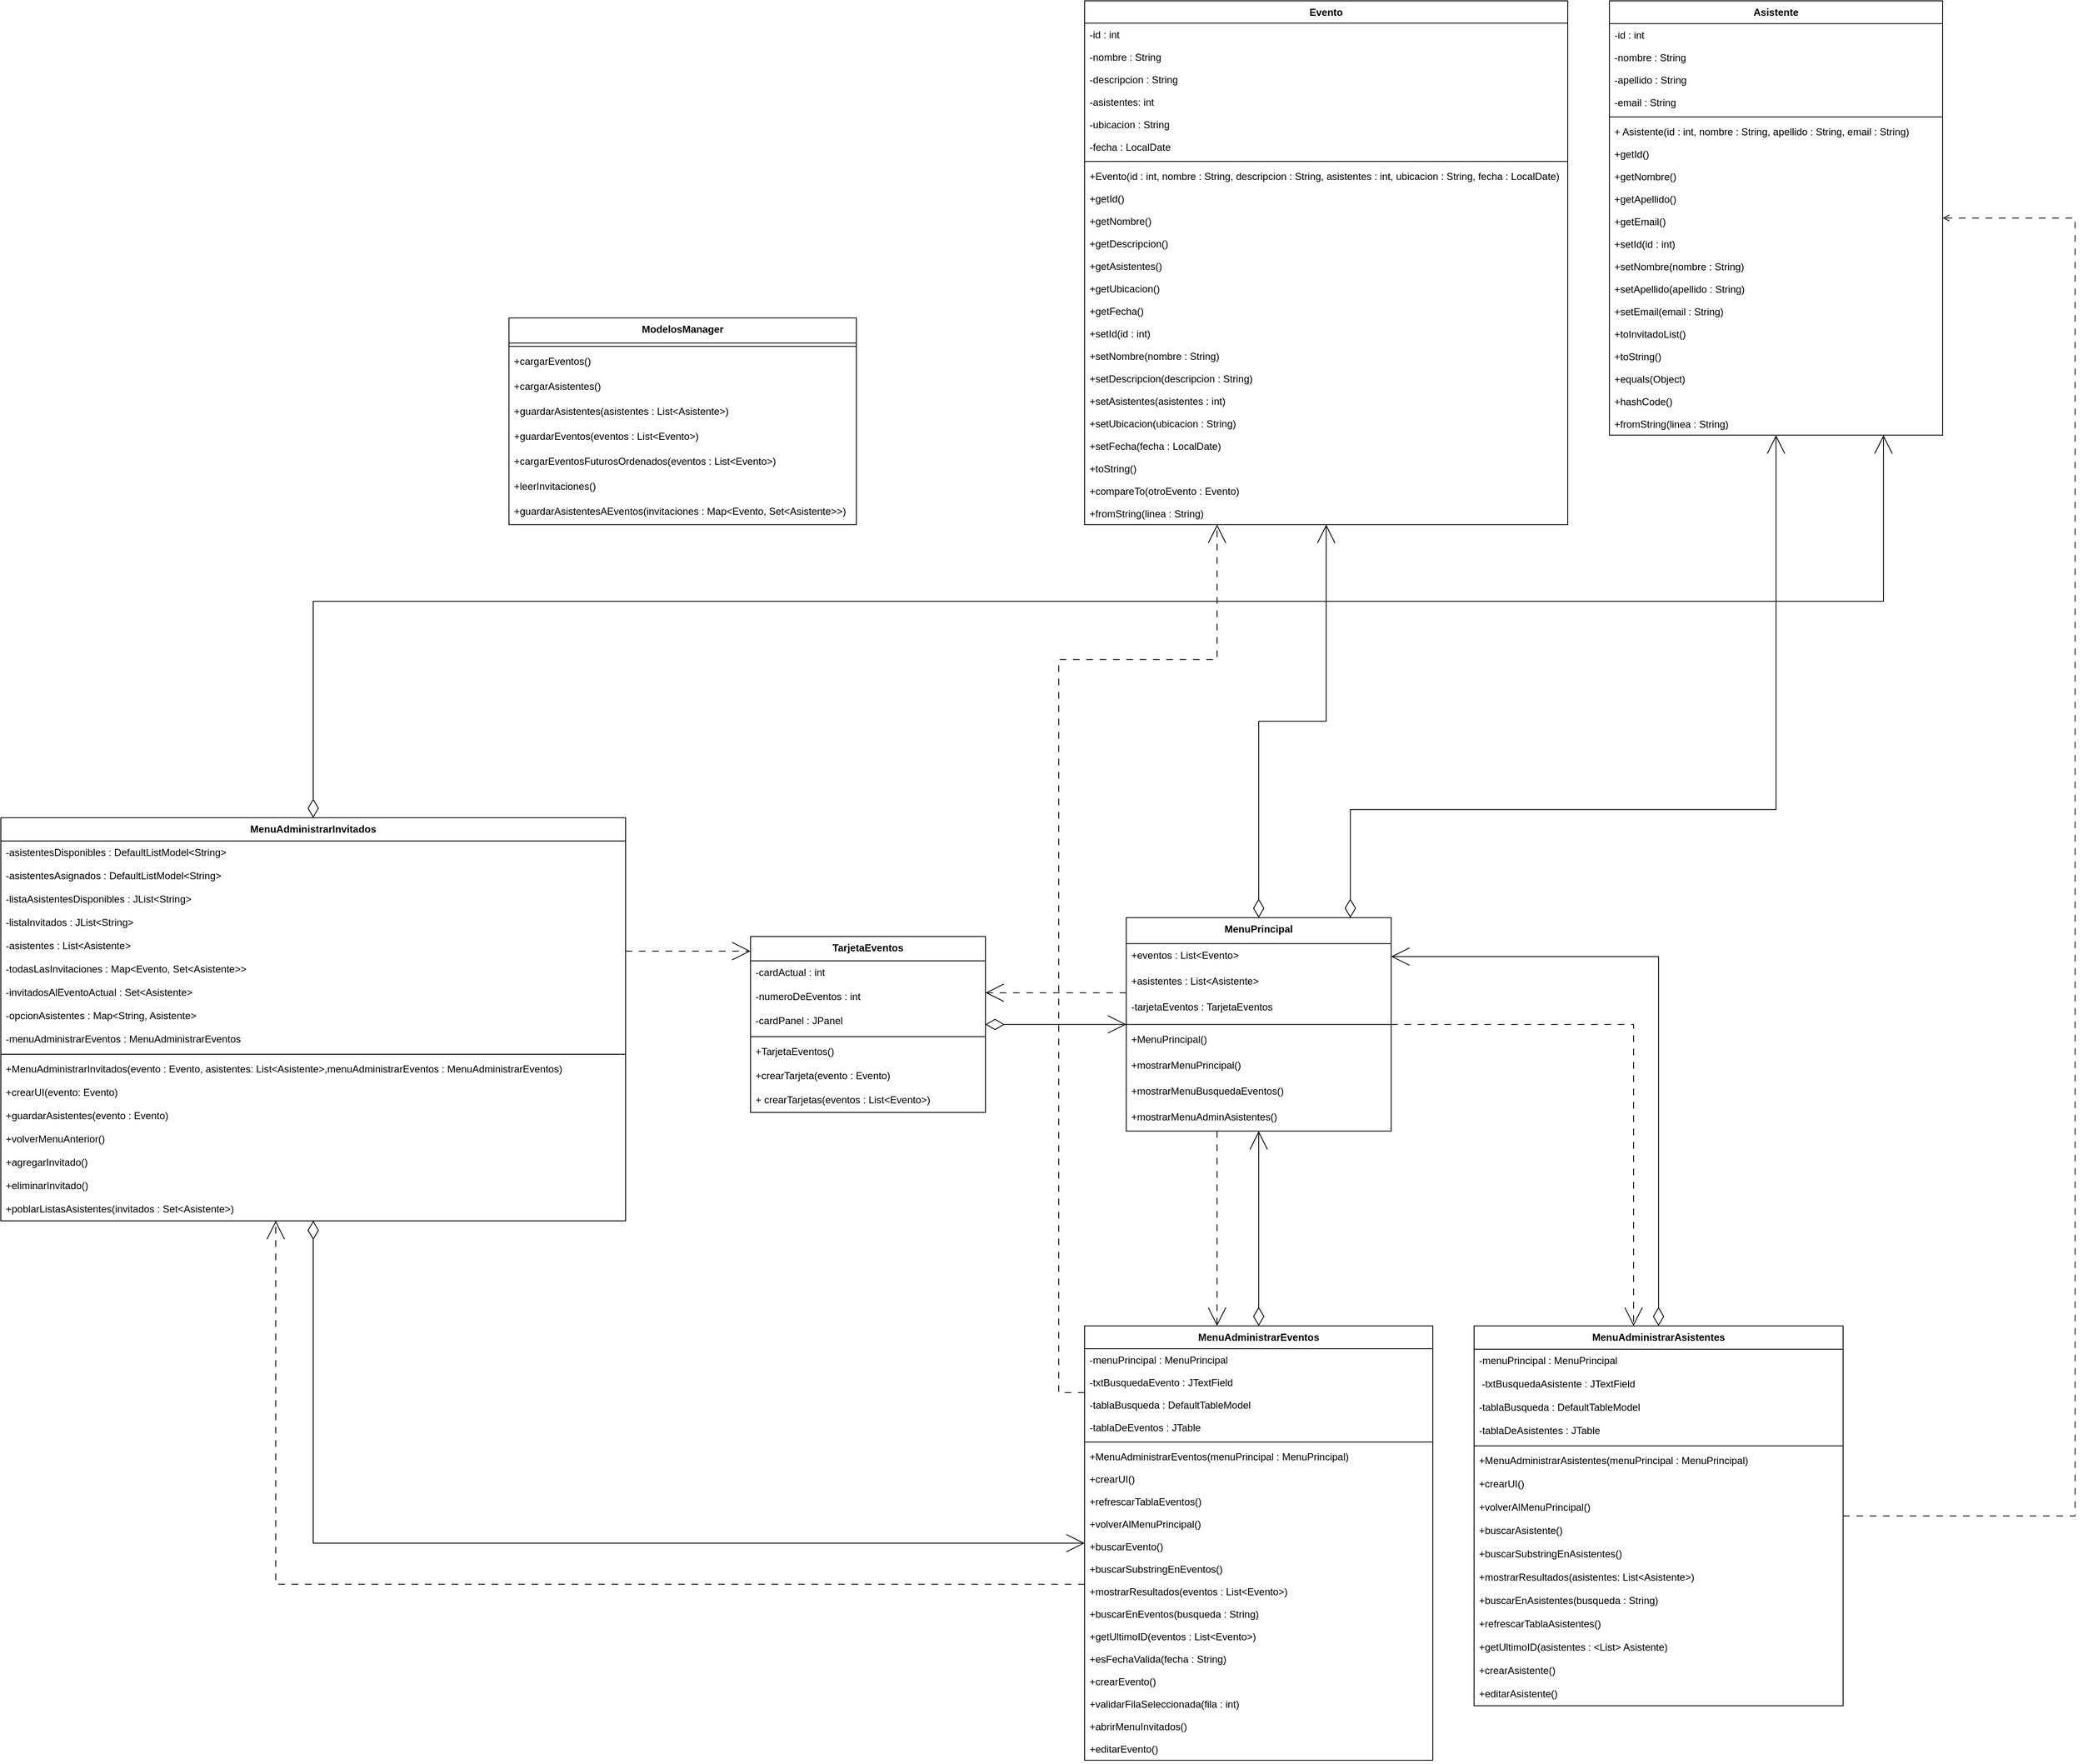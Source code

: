 <mxfile version="27.1.6">
  <diagram id="C5RBs43oDa-KdzZeNtuy" name="Page-1">
    <mxGraphModel dx="10794" dy="6222" grid="1" gridSize="10" guides="1" tooltips="1" connect="1" arrows="1" fold="1" page="1" pageScale="1" pageWidth="827" pageHeight="1169" math="0" shadow="0">
      <root>
        <mxCell id="WIyWlLk6GJQsqaUBKTNV-0" />
        <mxCell id="WIyWlLk6GJQsqaUBKTNV-1" parent="WIyWlLk6GJQsqaUBKTNV-0" />
        <mxCell id="AXPwxBaqXlATPKNAY8n4-325" style="edgeStyle=orthogonalEdgeStyle;rounded=0;orthogonalLoop=1;jettySize=auto;html=1;entryX=0.5;entryY=0;entryDx=0;entryDy=0;endArrow=diamondThin;endFill=0;endSize=20;curved=0;startArrow=open;startFill=0;startSize=20;" edge="1" parent="WIyWlLk6GJQsqaUBKTNV-1" source="AXPwxBaqXlATPKNAY8n4-7" target="AXPwxBaqXlATPKNAY8n4-17">
          <mxGeometry relative="1" as="geometry" />
        </mxCell>
        <mxCell id="AXPwxBaqXlATPKNAY8n4-328" style="edgeStyle=orthogonalEdgeStyle;rounded=0;orthogonalLoop=1;jettySize=auto;html=1;endArrow=diamondThin;endFill=0;endSize=20;startSize=20;startArrow=open;startFill=0;" edge="1" parent="WIyWlLk6GJQsqaUBKTNV-1" source="AXPwxBaqXlATPKNAY8n4-7" target="AXPwxBaqXlATPKNAY8n4-72">
          <mxGeometry relative="1" as="geometry" />
        </mxCell>
        <mxCell id="AXPwxBaqXlATPKNAY8n4-331" style="edgeStyle=orthogonalEdgeStyle;rounded=0;orthogonalLoop=1;jettySize=auto;html=1;dashed=1;dashPattern=8 8;endArrow=open;endFill=0;endSize=20;" edge="1" parent="WIyWlLk6GJQsqaUBKTNV-1" source="AXPwxBaqXlATPKNAY8n4-7" target="AXPwxBaqXlATPKNAY8n4-37">
          <mxGeometry relative="1" as="geometry">
            <Array as="points">
              <mxPoint x="700" y="138.68" />
            </Array>
          </mxGeometry>
        </mxCell>
        <mxCell id="AXPwxBaqXlATPKNAY8n4-333" style="edgeStyle=orthogonalEdgeStyle;rounded=0;orthogonalLoop=1;jettySize=auto;html=1;dashed=1;dashPattern=8 8;endArrow=open;endFill=0;endSize=20;" edge="1" parent="WIyWlLk6GJQsqaUBKTNV-1" source="AXPwxBaqXlATPKNAY8n4-7" target="AXPwxBaqXlATPKNAY8n4-72">
          <mxGeometry relative="1" as="geometry">
            <Array as="points">
              <mxPoint x="10" y="100.68" />
              <mxPoint x="10" y="100.68" />
            </Array>
          </mxGeometry>
        </mxCell>
        <mxCell id="AXPwxBaqXlATPKNAY8n4-335" style="edgeStyle=orthogonalEdgeStyle;rounded=0;orthogonalLoop=1;jettySize=auto;html=1;strokeColor=default;align=center;verticalAlign=middle;fontFamily=Helvetica;fontSize=11;fontColor=default;labelBackgroundColor=default;startArrow=diamondThin;startFill=0;startSize=20;endArrow=open;endSize=20;endFill=0;" edge="1" parent="WIyWlLk6GJQsqaUBKTNV-1" source="AXPwxBaqXlATPKNAY8n4-7" target="AXPwxBaqXlATPKNAY8n4-95">
          <mxGeometry relative="1" as="geometry" />
        </mxCell>
        <mxCell id="AXPwxBaqXlATPKNAY8n4-336" style="edgeStyle=orthogonalEdgeStyle;rounded=0;orthogonalLoop=1;jettySize=auto;html=1;startArrow=diamondThin;startFill=0;endSize=20;startSize=20;endArrow=open;endFill=0;" edge="1" parent="WIyWlLk6GJQsqaUBKTNV-1" source="AXPwxBaqXlATPKNAY8n4-7" target="AXPwxBaqXlATPKNAY8n4-119">
          <mxGeometry relative="1" as="geometry">
            <Array as="points">
              <mxPoint x="360" y="-119.32" />
              <mxPoint x="871" y="-119.32" />
            </Array>
          </mxGeometry>
        </mxCell>
        <mxCell id="AXPwxBaqXlATPKNAY8n4-337" style="edgeStyle=orthogonalEdgeStyle;rounded=0;orthogonalLoop=1;jettySize=auto;html=1;dashed=1;dashPattern=8 8;endArrow=open;endFill=0;endSize=20;" edge="1" parent="WIyWlLk6GJQsqaUBKTNV-1" source="AXPwxBaqXlATPKNAY8n4-7" target="AXPwxBaqXlATPKNAY8n4-17">
          <mxGeometry relative="1" as="geometry">
            <Array as="points">
              <mxPoint x="200" y="390.68" />
              <mxPoint x="200" y="390.68" />
            </Array>
          </mxGeometry>
        </mxCell>
        <mxCell id="AXPwxBaqXlATPKNAY8n4-7" value="MenuPrincipal" style="swimlane;fontStyle=1;align=center;verticalAlign=top;childLayout=stackLayout;horizontal=1;startSize=31.111;horizontalStack=0;resizeParent=1;resizeParentMax=0;resizeLast=0;collapsible=0;marginBottom=0;" vertex="1" parent="WIyWlLk6GJQsqaUBKTNV-1">
          <mxGeometry x="91" y="10.68" width="318" height="256.111" as="geometry" />
        </mxCell>
        <mxCell id="AXPwxBaqXlATPKNAY8n4-9" value="+eventos : List&lt;Evento&gt;" style="text;strokeColor=none;fillColor=none;align=left;verticalAlign=top;spacingLeft=4;spacingRight=4;overflow=hidden;rotatable=0;points=[[0,0.5],[1,0.5]];portConstraint=eastwest;" vertex="1" parent="AXPwxBaqXlATPKNAY8n4-7">
          <mxGeometry y="31.111" width="318" height="31" as="geometry" />
        </mxCell>
        <mxCell id="AXPwxBaqXlATPKNAY8n4-330" value="+asistentes : List&lt;Asistente&gt;" style="text;strokeColor=none;fillColor=none;align=left;verticalAlign=top;spacingLeft=4;spacingRight=4;overflow=hidden;rotatable=0;points=[[0,0.5],[1,0.5]];portConstraint=eastwest;" vertex="1" parent="AXPwxBaqXlATPKNAY8n4-7">
          <mxGeometry y="62.111" width="318" height="31" as="geometry" />
        </mxCell>
        <mxCell id="AXPwxBaqXlATPKNAY8n4-10" value="-tarjetaEventos : TarjetaEventos" style="text;strokeColor=none;fillColor=none;align=left;verticalAlign=top;spacingLeft=4;spacingRight=4;overflow=hidden;rotatable=0;points=[[0,0.5],[1,0.5]];portConstraint=eastwest;" vertex="1" parent="AXPwxBaqXlATPKNAY8n4-7">
          <mxGeometry y="93.111" width="318" height="31" as="geometry" />
        </mxCell>
        <mxCell id="AXPwxBaqXlATPKNAY8n4-11" style="line;strokeWidth=1;fillColor=none;align=left;verticalAlign=middle;spacingTop=-1;spacingLeft=3;spacingRight=3;rotatable=0;labelPosition=right;points=[];portConstraint=eastwest;strokeColor=inherit;" vertex="1" parent="AXPwxBaqXlATPKNAY8n4-7">
          <mxGeometry y="124.111" width="318" height="8" as="geometry" />
        </mxCell>
        <mxCell id="AXPwxBaqXlATPKNAY8n4-12" value="+MenuPrincipal()" style="text;strokeColor=none;fillColor=none;align=left;verticalAlign=top;spacingLeft=4;spacingRight=4;overflow=hidden;rotatable=0;points=[[0,0.5],[1,0.5]];portConstraint=eastwest;" vertex="1" parent="AXPwxBaqXlATPKNAY8n4-7">
          <mxGeometry y="132.111" width="318" height="31" as="geometry" />
        </mxCell>
        <mxCell id="AXPwxBaqXlATPKNAY8n4-13" value="+mostrarMenuPrincipal()" style="text;strokeColor=none;fillColor=none;align=left;verticalAlign=top;spacingLeft=4;spacingRight=4;overflow=hidden;rotatable=0;points=[[0,0.5],[1,0.5]];portConstraint=eastwest;" vertex="1" parent="AXPwxBaqXlATPKNAY8n4-7">
          <mxGeometry y="163.111" width="318" height="31" as="geometry" />
        </mxCell>
        <mxCell id="AXPwxBaqXlATPKNAY8n4-14" value="+mostrarMenuBusquedaEventos()" style="text;strokeColor=none;fillColor=none;align=left;verticalAlign=top;spacingLeft=4;spacingRight=4;overflow=hidden;rotatable=0;points=[[0,0.5],[1,0.5]];portConstraint=eastwest;" vertex="1" parent="AXPwxBaqXlATPKNAY8n4-7">
          <mxGeometry y="194.111" width="318" height="31" as="geometry" />
        </mxCell>
        <mxCell id="AXPwxBaqXlATPKNAY8n4-15" value="+mostrarMenuAdminAsistentes()" style="text;strokeColor=none;fillColor=none;align=left;verticalAlign=top;spacingLeft=4;spacingRight=4;overflow=hidden;rotatable=0;points=[[0,0.5],[1,0.5]];portConstraint=eastwest;" vertex="1" parent="AXPwxBaqXlATPKNAY8n4-7">
          <mxGeometry y="225.111" width="318" height="31" as="geometry" />
        </mxCell>
        <mxCell id="AXPwxBaqXlATPKNAY8n4-338" style="edgeStyle=orthogonalEdgeStyle;rounded=0;orthogonalLoop=1;jettySize=auto;html=1;strokeColor=default;align=center;verticalAlign=middle;fontFamily=Helvetica;fontSize=11;fontColor=default;labelBackgroundColor=default;startArrow=open;startFill=0;startSize=20;endArrow=diamondThin;endSize=20;endFill=0;" edge="1" parent="WIyWlLk6GJQsqaUBKTNV-1" source="AXPwxBaqXlATPKNAY8n4-17" target="AXPwxBaqXlATPKNAY8n4-54">
          <mxGeometry relative="1" as="geometry" />
        </mxCell>
        <mxCell id="AXPwxBaqXlATPKNAY8n4-339" style="edgeStyle=orthogonalEdgeStyle;rounded=0;orthogonalLoop=1;jettySize=auto;html=1;dashed=1;dashPattern=8 8;strokeColor=default;align=center;verticalAlign=middle;fontFamily=Helvetica;fontSize=11;fontColor=default;labelBackgroundColor=default;endArrow=open;endFill=0;endSize=20;" edge="1" parent="WIyWlLk6GJQsqaUBKTNV-1" source="AXPwxBaqXlATPKNAY8n4-17" target="AXPwxBaqXlATPKNAY8n4-54">
          <mxGeometry relative="1" as="geometry">
            <Array as="points">
              <mxPoint x="-930" y="810.68" />
            </Array>
          </mxGeometry>
        </mxCell>
        <mxCell id="AXPwxBaqXlATPKNAY8n4-340" style="edgeStyle=orthogonalEdgeStyle;rounded=0;orthogonalLoop=1;jettySize=auto;html=1;dashed=1;dashPattern=8 8;strokeColor=default;align=center;verticalAlign=middle;fontFamily=Helvetica;fontSize=11;fontColor=default;labelBackgroundColor=default;endArrow=open;endFill=0;endSize=20;" edge="1" parent="WIyWlLk6GJQsqaUBKTNV-1" source="AXPwxBaqXlATPKNAY8n4-17" target="AXPwxBaqXlATPKNAY8n4-95">
          <mxGeometry relative="1" as="geometry">
            <Array as="points">
              <mxPoint x="10" y="580.68" />
              <mxPoint x="10" y="-299.32" />
              <mxPoint x="200" y="-299.32" />
            </Array>
          </mxGeometry>
        </mxCell>
        <mxCell id="AXPwxBaqXlATPKNAY8n4-17" value="MenuAdministrarEventos" style="swimlane;fontStyle=1;align=center;verticalAlign=top;childLayout=stackLayout;horizontal=1;startSize=27.368;horizontalStack=0;resizeParent=1;resizeParentMax=0;resizeLast=0;collapsible=0;marginBottom=0;" vertex="1" parent="WIyWlLk6GJQsqaUBKTNV-1">
          <mxGeometry x="41" y="500.68" width="418" height="521.368" as="geometry" />
        </mxCell>
        <mxCell id="AXPwxBaqXlATPKNAY8n4-18" value="-menuPrincipal : MenuPrincipal" style="text;strokeColor=none;fillColor=none;align=left;verticalAlign=top;spacingLeft=4;spacingRight=4;overflow=hidden;rotatable=0;points=[[0,0.5],[1,0.5]];portConstraint=eastwest;" vertex="1" parent="AXPwxBaqXlATPKNAY8n4-17">
          <mxGeometry y="27.368" width="418" height="27" as="geometry" />
        </mxCell>
        <mxCell id="AXPwxBaqXlATPKNAY8n4-19" value="-txtBusquedaEvento : JTextField" style="text;strokeColor=none;fillColor=none;align=left;verticalAlign=top;spacingLeft=4;spacingRight=4;overflow=hidden;rotatable=0;points=[[0,0.5],[1,0.5]];portConstraint=eastwest;" vertex="1" parent="AXPwxBaqXlATPKNAY8n4-17">
          <mxGeometry y="54.368" width="418" height="27" as="geometry" />
        </mxCell>
        <mxCell id="AXPwxBaqXlATPKNAY8n4-20" value="-tablaBusqueda : DefaultTableModel" style="text;strokeColor=none;fillColor=none;align=left;verticalAlign=top;spacingLeft=4;spacingRight=4;overflow=hidden;rotatable=0;points=[[0,0.5],[1,0.5]];portConstraint=eastwest;" vertex="1" parent="AXPwxBaqXlATPKNAY8n4-17">
          <mxGeometry y="81.368" width="418" height="27" as="geometry" />
        </mxCell>
        <mxCell id="AXPwxBaqXlATPKNAY8n4-21" value="-tablaDeEventos : JTable" style="text;strokeColor=none;fillColor=none;align=left;verticalAlign=top;spacingLeft=4;spacingRight=4;overflow=hidden;rotatable=0;points=[[0,0.5],[1,0.5]];portConstraint=eastwest;" vertex="1" parent="AXPwxBaqXlATPKNAY8n4-17">
          <mxGeometry y="108.368" width="418" height="27" as="geometry" />
        </mxCell>
        <mxCell id="AXPwxBaqXlATPKNAY8n4-22" style="line;strokeWidth=1;fillColor=none;align=left;verticalAlign=middle;spacingTop=-1;spacingLeft=3;spacingRight=3;rotatable=0;labelPosition=right;points=[];portConstraint=eastwest;strokeColor=inherit;" vertex="1" parent="AXPwxBaqXlATPKNAY8n4-17">
          <mxGeometry y="135.368" width="418" height="8" as="geometry" />
        </mxCell>
        <mxCell id="AXPwxBaqXlATPKNAY8n4-23" value="+MenuAdministrarEventos(menuPrincipal : MenuPrincipal)" style="text;strokeColor=none;fillColor=none;align=left;verticalAlign=top;spacingLeft=4;spacingRight=4;overflow=hidden;rotatable=0;points=[[0,0.5],[1,0.5]];portConstraint=eastwest;" vertex="1" parent="AXPwxBaqXlATPKNAY8n4-17">
          <mxGeometry y="143.368" width="418" height="27" as="geometry" />
        </mxCell>
        <mxCell id="AXPwxBaqXlATPKNAY8n4-24" value="+crearUI()" style="text;strokeColor=none;fillColor=none;align=left;verticalAlign=top;spacingLeft=4;spacingRight=4;overflow=hidden;rotatable=0;points=[[0,0.5],[1,0.5]];portConstraint=eastwest;" vertex="1" parent="AXPwxBaqXlATPKNAY8n4-17">
          <mxGeometry y="170.368" width="418" height="27" as="geometry" />
        </mxCell>
        <mxCell id="AXPwxBaqXlATPKNAY8n4-25" value="+refrescarTablaEventos()" style="text;strokeColor=none;fillColor=none;align=left;verticalAlign=top;spacingLeft=4;spacingRight=4;overflow=hidden;rotatable=0;points=[[0,0.5],[1,0.5]];portConstraint=eastwest;" vertex="1" parent="AXPwxBaqXlATPKNAY8n4-17">
          <mxGeometry y="197.368" width="418" height="27" as="geometry" />
        </mxCell>
        <mxCell id="AXPwxBaqXlATPKNAY8n4-26" value="+volverAlMenuPrincipal()" style="text;strokeColor=none;fillColor=none;align=left;verticalAlign=top;spacingLeft=4;spacingRight=4;overflow=hidden;rotatable=0;points=[[0,0.5],[1,0.5]];portConstraint=eastwest;" vertex="1" parent="AXPwxBaqXlATPKNAY8n4-17">
          <mxGeometry y="224.368" width="418" height="27" as="geometry" />
        </mxCell>
        <mxCell id="AXPwxBaqXlATPKNAY8n4-27" value="+buscarEvento()" style="text;strokeColor=none;fillColor=none;align=left;verticalAlign=top;spacingLeft=4;spacingRight=4;overflow=hidden;rotatable=0;points=[[0,0.5],[1,0.5]];portConstraint=eastwest;" vertex="1" parent="AXPwxBaqXlATPKNAY8n4-17">
          <mxGeometry y="251.368" width="418" height="27" as="geometry" />
        </mxCell>
        <mxCell id="AXPwxBaqXlATPKNAY8n4-28" value="+buscarSubstringEnEventos()" style="text;strokeColor=none;fillColor=none;align=left;verticalAlign=top;spacingLeft=4;spacingRight=4;overflow=hidden;rotatable=0;points=[[0,0.5],[1,0.5]];portConstraint=eastwest;" vertex="1" parent="AXPwxBaqXlATPKNAY8n4-17">
          <mxGeometry y="278.368" width="418" height="27" as="geometry" />
        </mxCell>
        <mxCell id="AXPwxBaqXlATPKNAY8n4-29" value="+mostrarResultados(eventos : List&lt;Evento&gt;)" style="text;strokeColor=none;fillColor=none;align=left;verticalAlign=top;spacingLeft=4;spacingRight=4;overflow=hidden;rotatable=0;points=[[0,0.5],[1,0.5]];portConstraint=eastwest;" vertex="1" parent="AXPwxBaqXlATPKNAY8n4-17">
          <mxGeometry y="305.368" width="418" height="27" as="geometry" />
        </mxCell>
        <mxCell id="AXPwxBaqXlATPKNAY8n4-30" value="+buscarEnEventos(busqueda : String)" style="text;strokeColor=none;fillColor=none;align=left;verticalAlign=top;spacingLeft=4;spacingRight=4;overflow=hidden;rotatable=0;points=[[0,0.5],[1,0.5]];portConstraint=eastwest;" vertex="1" parent="AXPwxBaqXlATPKNAY8n4-17">
          <mxGeometry y="332.368" width="418" height="27" as="geometry" />
        </mxCell>
        <mxCell id="AXPwxBaqXlATPKNAY8n4-31" value="+getUltimoID(eventos : List&lt;Evento&gt;)" style="text;strokeColor=none;fillColor=none;align=left;verticalAlign=top;spacingLeft=4;spacingRight=4;overflow=hidden;rotatable=0;points=[[0,0.5],[1,0.5]];portConstraint=eastwest;" vertex="1" parent="AXPwxBaqXlATPKNAY8n4-17">
          <mxGeometry y="359.368" width="418" height="27" as="geometry" />
        </mxCell>
        <mxCell id="AXPwxBaqXlATPKNAY8n4-32" value="+esFechaValida(fecha : String)" style="text;strokeColor=none;fillColor=none;align=left;verticalAlign=top;spacingLeft=4;spacingRight=4;overflow=hidden;rotatable=0;points=[[0,0.5],[1,0.5]];portConstraint=eastwest;" vertex="1" parent="AXPwxBaqXlATPKNAY8n4-17">
          <mxGeometry y="386.368" width="418" height="27" as="geometry" />
        </mxCell>
        <mxCell id="AXPwxBaqXlATPKNAY8n4-33" value="+crearEvento()&#xa;" style="text;strokeColor=none;fillColor=none;align=left;verticalAlign=top;spacingLeft=4;spacingRight=4;overflow=hidden;rotatable=0;points=[[0,0.5],[1,0.5]];portConstraint=eastwest;" vertex="1" parent="AXPwxBaqXlATPKNAY8n4-17">
          <mxGeometry y="413.368" width="418" height="27" as="geometry" />
        </mxCell>
        <mxCell id="AXPwxBaqXlATPKNAY8n4-34" value="+validarFilaSeleccionada(fila : int)" style="text;strokeColor=none;fillColor=none;align=left;verticalAlign=top;spacingLeft=4;spacingRight=4;overflow=hidden;rotatable=0;points=[[0,0.5],[1,0.5]];portConstraint=eastwest;" vertex="1" parent="AXPwxBaqXlATPKNAY8n4-17">
          <mxGeometry y="440.368" width="418" height="27" as="geometry" />
        </mxCell>
        <mxCell id="AXPwxBaqXlATPKNAY8n4-35" value="+abrirMenuInvitados()" style="text;strokeColor=none;fillColor=none;align=left;verticalAlign=top;spacingLeft=4;spacingRight=4;overflow=hidden;rotatable=0;points=[[0,0.5],[1,0.5]];portConstraint=eastwest;" vertex="1" parent="AXPwxBaqXlATPKNAY8n4-17">
          <mxGeometry y="467.368" width="418" height="27" as="geometry" />
        </mxCell>
        <mxCell id="AXPwxBaqXlATPKNAY8n4-36" value="+editarEvento()" style="text;strokeColor=none;fillColor=none;align=left;verticalAlign=top;spacingLeft=4;spacingRight=4;overflow=hidden;rotatable=0;points=[[0,0.5],[1,0.5]];portConstraint=eastwest;" vertex="1" parent="AXPwxBaqXlATPKNAY8n4-17">
          <mxGeometry y="494.368" width="418" height="27" as="geometry" />
        </mxCell>
        <mxCell id="AXPwxBaqXlATPKNAY8n4-332" style="edgeStyle=orthogonalEdgeStyle;rounded=0;orthogonalLoop=1;jettySize=auto;html=1;dashed=1;dashPattern=8 8;endArrow=open;endFill=0;" edge="1" parent="WIyWlLk6GJQsqaUBKTNV-1" source="AXPwxBaqXlATPKNAY8n4-37" target="AXPwxBaqXlATPKNAY8n4-119">
          <mxGeometry relative="1" as="geometry">
            <Array as="points">
              <mxPoint x="1230" y="728.68" />
              <mxPoint x="1230" y="-829.32" />
            </Array>
          </mxGeometry>
        </mxCell>
        <mxCell id="AXPwxBaqXlATPKNAY8n4-37" value="MenuAdministrarAsistentes" style="swimlane;fontStyle=1;align=center;verticalAlign=top;childLayout=stackLayout;horizontal=1;startSize=28;horizontalStack=0;resizeParent=1;resizeParentMax=0;resizeLast=0;collapsible=0;marginBottom=0;" vertex="1" parent="WIyWlLk6GJQsqaUBKTNV-1">
          <mxGeometry x="508.5" y="500.68" width="443" height="456" as="geometry" />
        </mxCell>
        <mxCell id="AXPwxBaqXlATPKNAY8n4-38" value="-menuPrincipal : MenuPrincipal" style="text;strokeColor=none;fillColor=none;align=left;verticalAlign=top;spacingLeft=4;spacingRight=4;overflow=hidden;rotatable=0;points=[[0,0.5],[1,0.5]];portConstraint=eastwest;" vertex="1" parent="AXPwxBaqXlATPKNAY8n4-37">
          <mxGeometry y="28" width="443" height="28" as="geometry" />
        </mxCell>
        <mxCell id="AXPwxBaqXlATPKNAY8n4-39" value=" -txtBusquedaAsistente : JTextField" style="text;strokeColor=none;fillColor=none;align=left;verticalAlign=top;spacingLeft=4;spacingRight=4;overflow=hidden;rotatable=0;points=[[0,0.5],[1,0.5]];portConstraint=eastwest;" vertex="1" parent="AXPwxBaqXlATPKNAY8n4-37">
          <mxGeometry y="56" width="443" height="28" as="geometry" />
        </mxCell>
        <mxCell id="AXPwxBaqXlATPKNAY8n4-40" value="-tablaBusqueda : DefaultTableModel" style="text;strokeColor=none;fillColor=none;align=left;verticalAlign=top;spacingLeft=4;spacingRight=4;overflow=hidden;rotatable=0;points=[[0,0.5],[1,0.5]];portConstraint=eastwest;" vertex="1" parent="AXPwxBaqXlATPKNAY8n4-37">
          <mxGeometry y="84" width="443" height="28" as="geometry" />
        </mxCell>
        <mxCell id="AXPwxBaqXlATPKNAY8n4-41" value="-tablaDeAsistentes : JTable" style="text;strokeColor=none;fillColor=none;align=left;verticalAlign=top;spacingLeft=4;spacingRight=4;overflow=hidden;rotatable=0;points=[[0,0.5],[1,0.5]];portConstraint=eastwest;" vertex="1" parent="AXPwxBaqXlATPKNAY8n4-37">
          <mxGeometry y="112" width="443" height="28" as="geometry" />
        </mxCell>
        <mxCell id="AXPwxBaqXlATPKNAY8n4-42" style="line;strokeWidth=1;fillColor=none;align=left;verticalAlign=middle;spacingTop=-1;spacingLeft=3;spacingRight=3;rotatable=0;labelPosition=right;points=[];portConstraint=eastwest;strokeColor=inherit;" vertex="1" parent="AXPwxBaqXlATPKNAY8n4-37">
          <mxGeometry y="140" width="443" height="8" as="geometry" />
        </mxCell>
        <mxCell id="AXPwxBaqXlATPKNAY8n4-43" value="+MenuAdministrarAsistentes(menuPrincipal : MenuPrincipal)" style="text;strokeColor=none;fillColor=none;align=left;verticalAlign=top;spacingLeft=4;spacingRight=4;overflow=hidden;rotatable=0;points=[[0,0.5],[1,0.5]];portConstraint=eastwest;" vertex="1" parent="AXPwxBaqXlATPKNAY8n4-37">
          <mxGeometry y="148" width="443" height="28" as="geometry" />
        </mxCell>
        <mxCell id="AXPwxBaqXlATPKNAY8n4-44" value="+crearUI()" style="text;strokeColor=none;fillColor=none;align=left;verticalAlign=top;spacingLeft=4;spacingRight=4;overflow=hidden;rotatable=0;points=[[0,0.5],[1,0.5]];portConstraint=eastwest;" vertex="1" parent="AXPwxBaqXlATPKNAY8n4-37">
          <mxGeometry y="176" width="443" height="28" as="geometry" />
        </mxCell>
        <mxCell id="AXPwxBaqXlATPKNAY8n4-45" value="+volverAlMenuPrincipal()" style="text;strokeColor=none;fillColor=none;align=left;verticalAlign=top;spacingLeft=4;spacingRight=4;overflow=hidden;rotatable=0;points=[[0,0.5],[1,0.5]];portConstraint=eastwest;" vertex="1" parent="AXPwxBaqXlATPKNAY8n4-37">
          <mxGeometry y="204" width="443" height="28" as="geometry" />
        </mxCell>
        <mxCell id="AXPwxBaqXlATPKNAY8n4-46" value="+buscarAsistente()" style="text;strokeColor=none;fillColor=none;align=left;verticalAlign=top;spacingLeft=4;spacingRight=4;overflow=hidden;rotatable=0;points=[[0,0.5],[1,0.5]];portConstraint=eastwest;" vertex="1" parent="AXPwxBaqXlATPKNAY8n4-37">
          <mxGeometry y="232" width="443" height="28" as="geometry" />
        </mxCell>
        <mxCell id="AXPwxBaqXlATPKNAY8n4-47" value="+buscarSubstringEnAsistentes()" style="text;strokeColor=none;fillColor=none;align=left;verticalAlign=top;spacingLeft=4;spacingRight=4;overflow=hidden;rotatable=0;points=[[0,0.5],[1,0.5]];portConstraint=eastwest;" vertex="1" parent="AXPwxBaqXlATPKNAY8n4-37">
          <mxGeometry y="260" width="443" height="28" as="geometry" />
        </mxCell>
        <mxCell id="AXPwxBaqXlATPKNAY8n4-48" value="+mostrarResultados(asistentes: List&lt;Asistente&gt;)" style="text;strokeColor=none;fillColor=none;align=left;verticalAlign=top;spacingLeft=4;spacingRight=4;overflow=hidden;rotatable=0;points=[[0,0.5],[1,0.5]];portConstraint=eastwest;" vertex="1" parent="AXPwxBaqXlATPKNAY8n4-37">
          <mxGeometry y="288" width="443" height="28" as="geometry" />
        </mxCell>
        <mxCell id="AXPwxBaqXlATPKNAY8n4-49" value="+buscarEnAsistentes(busqueda : String)" style="text;strokeColor=none;fillColor=none;align=left;verticalAlign=top;spacingLeft=4;spacingRight=4;overflow=hidden;rotatable=0;points=[[0,0.5],[1,0.5]];portConstraint=eastwest;" vertex="1" parent="AXPwxBaqXlATPKNAY8n4-37">
          <mxGeometry y="316" width="443" height="28" as="geometry" />
        </mxCell>
        <mxCell id="AXPwxBaqXlATPKNAY8n4-50" value="+refrescarTablaAsistentes()" style="text;strokeColor=none;fillColor=none;align=left;verticalAlign=top;spacingLeft=4;spacingRight=4;overflow=hidden;rotatable=0;points=[[0,0.5],[1,0.5]];portConstraint=eastwest;" vertex="1" parent="AXPwxBaqXlATPKNAY8n4-37">
          <mxGeometry y="344" width="443" height="28" as="geometry" />
        </mxCell>
        <mxCell id="AXPwxBaqXlATPKNAY8n4-51" value="+getUltimoID(asistentes : &lt;List&gt; Asistente)" style="text;strokeColor=none;fillColor=none;align=left;verticalAlign=top;spacingLeft=4;spacingRight=4;overflow=hidden;rotatable=0;points=[[0,0.5],[1,0.5]];portConstraint=eastwest;" vertex="1" parent="AXPwxBaqXlATPKNAY8n4-37">
          <mxGeometry y="372" width="443" height="28" as="geometry" />
        </mxCell>
        <mxCell id="AXPwxBaqXlATPKNAY8n4-52" value="+crearAsistente()" style="text;strokeColor=none;fillColor=none;align=left;verticalAlign=top;spacingLeft=4;spacingRight=4;overflow=hidden;rotatable=0;points=[[0,0.5],[1,0.5]];portConstraint=eastwest;" vertex="1" parent="AXPwxBaqXlATPKNAY8n4-37">
          <mxGeometry y="400" width="443" height="28" as="geometry" />
        </mxCell>
        <mxCell id="AXPwxBaqXlATPKNAY8n4-53" value="+editarAsistente()" style="text;strokeColor=none;fillColor=none;align=left;verticalAlign=top;spacingLeft=4;spacingRight=4;overflow=hidden;rotatable=0;points=[[0,0.5],[1,0.5]];portConstraint=eastwest;" vertex="1" parent="AXPwxBaqXlATPKNAY8n4-37">
          <mxGeometry y="428" width="443" height="28" as="geometry" />
        </mxCell>
        <mxCell id="AXPwxBaqXlATPKNAY8n4-334" style="edgeStyle=orthogonalEdgeStyle;rounded=0;orthogonalLoop=1;jettySize=auto;html=1;dashed=1;dashPattern=8 8;endArrow=open;endFill=0;endSize=20;" edge="1" parent="WIyWlLk6GJQsqaUBKTNV-1" source="AXPwxBaqXlATPKNAY8n4-54" target="AXPwxBaqXlATPKNAY8n4-72">
          <mxGeometry relative="1" as="geometry">
            <Array as="points">
              <mxPoint x="-440" y="50.68" />
              <mxPoint x="-440" y="50.68" />
            </Array>
          </mxGeometry>
        </mxCell>
        <mxCell id="AXPwxBaqXlATPKNAY8n4-341" style="edgeStyle=orthogonalEdgeStyle;rounded=0;orthogonalLoop=1;jettySize=auto;html=1;strokeColor=default;align=center;verticalAlign=middle;fontFamily=Helvetica;fontSize=11;fontColor=default;labelBackgroundColor=default;startArrow=diamondThin;startFill=0;startSize=20;endArrow=open;endFill=0;endSize=20;" edge="1" parent="WIyWlLk6GJQsqaUBKTNV-1" source="AXPwxBaqXlATPKNAY8n4-54" target="AXPwxBaqXlATPKNAY8n4-119">
          <mxGeometry relative="1" as="geometry">
            <Array as="points">
              <mxPoint x="-885" y="-369.32" />
              <mxPoint x="1000" y="-369.32" />
            </Array>
          </mxGeometry>
        </mxCell>
        <mxCell id="AXPwxBaqXlATPKNAY8n4-54" value="MenuAdministrarInvitados" style="swimlane;fontStyle=1;align=center;verticalAlign=top;childLayout=stackLayout;horizontal=1;startSize=27.765;horizontalStack=0;resizeParent=1;resizeParentMax=0;resizeLast=0;collapsible=0;marginBottom=0;" vertex="1" parent="WIyWlLk6GJQsqaUBKTNV-1">
          <mxGeometry x="-1260" y="-109.32" width="750" height="483.765" as="geometry" />
        </mxCell>
        <mxCell id="AXPwxBaqXlATPKNAY8n4-55" value="-asistentesDisponibles : DefaultListModel&lt;String&gt;" style="text;strokeColor=none;fillColor=none;align=left;verticalAlign=top;spacingLeft=4;spacingRight=4;overflow=hidden;rotatable=0;points=[[0,0.5],[1,0.5]];portConstraint=eastwest;" vertex="1" parent="AXPwxBaqXlATPKNAY8n4-54">
          <mxGeometry y="27.765" width="750" height="28" as="geometry" />
        </mxCell>
        <mxCell id="AXPwxBaqXlATPKNAY8n4-56" value="-asistentesAsignados : DefaultListModel&lt;String&gt;" style="text;strokeColor=none;fillColor=none;align=left;verticalAlign=top;spacingLeft=4;spacingRight=4;overflow=hidden;rotatable=0;points=[[0,0.5],[1,0.5]];portConstraint=eastwest;" vertex="1" parent="AXPwxBaqXlATPKNAY8n4-54">
          <mxGeometry y="55.765" width="750" height="28" as="geometry" />
        </mxCell>
        <mxCell id="AXPwxBaqXlATPKNAY8n4-57" value="-listaAsistentesDisponibles : JList&lt;String&gt;" style="text;strokeColor=none;fillColor=none;align=left;verticalAlign=top;spacingLeft=4;spacingRight=4;overflow=hidden;rotatable=0;points=[[0,0.5],[1,0.5]];portConstraint=eastwest;" vertex="1" parent="AXPwxBaqXlATPKNAY8n4-54">
          <mxGeometry y="83.765" width="750" height="28" as="geometry" />
        </mxCell>
        <mxCell id="AXPwxBaqXlATPKNAY8n4-58" value="-listaInvitados : JList&lt;String&gt;" style="text;strokeColor=none;fillColor=none;align=left;verticalAlign=top;spacingLeft=4;spacingRight=4;overflow=hidden;rotatable=0;points=[[0,0.5],[1,0.5]];portConstraint=eastwest;" vertex="1" parent="AXPwxBaqXlATPKNAY8n4-54">
          <mxGeometry y="111.765" width="750" height="28" as="geometry" />
        </mxCell>
        <mxCell id="AXPwxBaqXlATPKNAY8n4-59" value="-asistentes : List&lt;Asistente&gt;" style="text;strokeColor=none;fillColor=none;align=left;verticalAlign=top;spacingLeft=4;spacingRight=4;overflow=hidden;rotatable=0;points=[[0,0.5],[1,0.5]];portConstraint=eastwest;" vertex="1" parent="AXPwxBaqXlATPKNAY8n4-54">
          <mxGeometry y="139.765" width="750" height="28" as="geometry" />
        </mxCell>
        <mxCell id="AXPwxBaqXlATPKNAY8n4-60" value="-todasLasInvitaciones : Map&lt;Evento, Set&lt;Asistente&gt;&gt;" style="text;strokeColor=none;fillColor=none;align=left;verticalAlign=top;spacingLeft=4;spacingRight=4;overflow=hidden;rotatable=0;points=[[0,0.5],[1,0.5]];portConstraint=eastwest;" vertex="1" parent="AXPwxBaqXlATPKNAY8n4-54">
          <mxGeometry y="167.765" width="750" height="28" as="geometry" />
        </mxCell>
        <mxCell id="AXPwxBaqXlATPKNAY8n4-61" value="-invitadosAlEventoActual : Set&lt;Asistente&gt;" style="text;strokeColor=none;fillColor=none;align=left;verticalAlign=top;spacingLeft=4;spacingRight=4;overflow=hidden;rotatable=0;points=[[0,0.5],[1,0.5]];portConstraint=eastwest;" vertex="1" parent="AXPwxBaqXlATPKNAY8n4-54">
          <mxGeometry y="195.765" width="750" height="28" as="geometry" />
        </mxCell>
        <mxCell id="AXPwxBaqXlATPKNAY8n4-62" value="-opcionAsistentes : Map&lt;String, Asistente&gt;" style="text;strokeColor=none;fillColor=none;align=left;verticalAlign=top;spacingLeft=4;spacingRight=4;overflow=hidden;rotatable=0;points=[[0,0.5],[1,0.5]];portConstraint=eastwest;" vertex="1" parent="AXPwxBaqXlATPKNAY8n4-54">
          <mxGeometry y="223.765" width="750" height="28" as="geometry" />
        </mxCell>
        <mxCell id="AXPwxBaqXlATPKNAY8n4-63" value="-menuAdministrarEventos : MenuAdministrarEventos " style="text;strokeColor=none;fillColor=none;align=left;verticalAlign=top;spacingLeft=4;spacingRight=4;overflow=hidden;rotatable=0;points=[[0,0.5],[1,0.5]];portConstraint=eastwest;" vertex="1" parent="AXPwxBaqXlATPKNAY8n4-54">
          <mxGeometry y="251.765" width="750" height="28" as="geometry" />
        </mxCell>
        <mxCell id="AXPwxBaqXlATPKNAY8n4-64" style="line;strokeWidth=1;fillColor=none;align=left;verticalAlign=middle;spacingTop=-1;spacingLeft=3;spacingRight=3;rotatable=0;labelPosition=right;points=[];portConstraint=eastwest;strokeColor=inherit;" vertex="1" parent="AXPwxBaqXlATPKNAY8n4-54">
          <mxGeometry y="279.765" width="750" height="8" as="geometry" />
        </mxCell>
        <mxCell id="AXPwxBaqXlATPKNAY8n4-65" value="+MenuAdministrarInvitados(evento : Evento, asistentes: List&lt;Asistente&gt;,menuAdministrarEventos : MenuAdministrarEventos)" style="text;strokeColor=none;fillColor=none;align=left;verticalAlign=top;spacingLeft=4;spacingRight=4;overflow=hidden;rotatable=0;points=[[0,0.5],[1,0.5]];portConstraint=eastwest;" vertex="1" parent="AXPwxBaqXlATPKNAY8n4-54">
          <mxGeometry y="287.765" width="750" height="28" as="geometry" />
        </mxCell>
        <mxCell id="AXPwxBaqXlATPKNAY8n4-66" value="+crearUI(evento: Evento)" style="text;strokeColor=none;fillColor=none;align=left;verticalAlign=top;spacingLeft=4;spacingRight=4;overflow=hidden;rotatable=0;points=[[0,0.5],[1,0.5]];portConstraint=eastwest;" vertex="1" parent="AXPwxBaqXlATPKNAY8n4-54">
          <mxGeometry y="315.765" width="750" height="28" as="geometry" />
        </mxCell>
        <mxCell id="AXPwxBaqXlATPKNAY8n4-67" value="+guardarAsistentes(evento : Evento)" style="text;strokeColor=none;fillColor=none;align=left;verticalAlign=top;spacingLeft=4;spacingRight=4;overflow=hidden;rotatable=0;points=[[0,0.5],[1,0.5]];portConstraint=eastwest;" vertex="1" parent="AXPwxBaqXlATPKNAY8n4-54">
          <mxGeometry y="343.765" width="750" height="28" as="geometry" />
        </mxCell>
        <mxCell id="AXPwxBaqXlATPKNAY8n4-68" value="+volverMenuAnterior()" style="text;strokeColor=none;fillColor=none;align=left;verticalAlign=top;spacingLeft=4;spacingRight=4;overflow=hidden;rotatable=0;points=[[0,0.5],[1,0.5]];portConstraint=eastwest;" vertex="1" parent="AXPwxBaqXlATPKNAY8n4-54">
          <mxGeometry y="371.765" width="750" height="28" as="geometry" />
        </mxCell>
        <mxCell id="AXPwxBaqXlATPKNAY8n4-69" value="+agregarInvitado()" style="text;strokeColor=none;fillColor=none;align=left;verticalAlign=top;spacingLeft=4;spacingRight=4;overflow=hidden;rotatable=0;points=[[0,0.5],[1,0.5]];portConstraint=eastwest;" vertex="1" parent="AXPwxBaqXlATPKNAY8n4-54">
          <mxGeometry y="399.765" width="750" height="28" as="geometry" />
        </mxCell>
        <mxCell id="AXPwxBaqXlATPKNAY8n4-70" value="+eliminarInvitado()" style="text;strokeColor=none;fillColor=none;align=left;verticalAlign=top;spacingLeft=4;spacingRight=4;overflow=hidden;rotatable=0;points=[[0,0.5],[1,0.5]];portConstraint=eastwest;" vertex="1" parent="AXPwxBaqXlATPKNAY8n4-54">
          <mxGeometry y="427.765" width="750" height="28" as="geometry" />
        </mxCell>
        <mxCell id="AXPwxBaqXlATPKNAY8n4-71" value="+poblarListasAsistentes(invitados : Set&lt;Asistente&gt;)" style="text;strokeColor=none;fillColor=none;align=left;verticalAlign=top;spacingLeft=4;spacingRight=4;overflow=hidden;rotatable=0;points=[[0,0.5],[1,0.5]];portConstraint=eastwest;" vertex="1" parent="AXPwxBaqXlATPKNAY8n4-54">
          <mxGeometry y="455.765" width="750" height="28" as="geometry" />
        </mxCell>
        <mxCell id="AXPwxBaqXlATPKNAY8n4-72" value="TarjetaEventos" style="swimlane;fontStyle=1;align=center;verticalAlign=top;childLayout=stackLayout;horizontal=1;startSize=29.333;horizontalStack=0;resizeParent=1;resizeParentMax=0;resizeLast=0;collapsible=0;marginBottom=0;" vertex="1" parent="WIyWlLk6GJQsqaUBKTNV-1">
          <mxGeometry x="-360" y="33.07" width="282" height="211.333" as="geometry" />
        </mxCell>
        <mxCell id="AXPwxBaqXlATPKNAY8n4-73" value="-cardActual : int" style="text;strokeColor=none;fillColor=none;align=left;verticalAlign=top;spacingLeft=4;spacingRight=4;overflow=hidden;rotatable=0;points=[[0,0.5],[1,0.5]];portConstraint=eastwest;" vertex="1" parent="AXPwxBaqXlATPKNAY8n4-72">
          <mxGeometry y="29.333" width="282" height="29" as="geometry" />
        </mxCell>
        <mxCell id="AXPwxBaqXlATPKNAY8n4-74" value="-numeroDeEventos : int " style="text;strokeColor=none;fillColor=none;align=left;verticalAlign=top;spacingLeft=4;spacingRight=4;overflow=hidden;rotatable=0;points=[[0,0.5],[1,0.5]];portConstraint=eastwest;" vertex="1" parent="AXPwxBaqXlATPKNAY8n4-72">
          <mxGeometry y="58.333" width="282" height="29" as="geometry" />
        </mxCell>
        <mxCell id="AXPwxBaqXlATPKNAY8n4-79" value="-cardPanel : JPanel" style="text;strokeColor=none;fillColor=none;align=left;verticalAlign=top;spacingLeft=4;spacingRight=4;overflow=hidden;rotatable=0;points=[[0,0.5],[1,0.5]];portConstraint=eastwest;" vertex="1" parent="AXPwxBaqXlATPKNAY8n4-72">
          <mxGeometry y="87.333" width="282" height="29" as="geometry" />
        </mxCell>
        <mxCell id="AXPwxBaqXlATPKNAY8n4-81" style="line;strokeWidth=1;fillColor=none;align=left;verticalAlign=middle;spacingTop=-1;spacingLeft=3;spacingRight=3;rotatable=0;labelPosition=right;points=[];portConstraint=eastwest;strokeColor=inherit;" vertex="1" parent="AXPwxBaqXlATPKNAY8n4-72">
          <mxGeometry y="116.333" width="282" height="8" as="geometry" />
        </mxCell>
        <mxCell id="AXPwxBaqXlATPKNAY8n4-82" value="+TarjetaEventos()" style="text;strokeColor=none;fillColor=none;align=left;verticalAlign=top;spacingLeft=4;spacingRight=4;overflow=hidden;rotatable=0;points=[[0,0.5],[1,0.5]];portConstraint=eastwest;" vertex="1" parent="AXPwxBaqXlATPKNAY8n4-72">
          <mxGeometry y="124.333" width="282" height="29" as="geometry" />
        </mxCell>
        <mxCell id="AXPwxBaqXlATPKNAY8n4-83" value="+crearTarjeta(evento : Evento)" style="text;strokeColor=none;fillColor=none;align=left;verticalAlign=top;spacingLeft=4;spacingRight=4;overflow=hidden;rotatable=0;points=[[0,0.5],[1,0.5]];portConstraint=eastwest;" vertex="1" parent="AXPwxBaqXlATPKNAY8n4-72">
          <mxGeometry y="153.333" width="282" height="29" as="geometry" />
        </mxCell>
        <mxCell id="AXPwxBaqXlATPKNAY8n4-84" value="+ crearTarjetas(eventos : List&lt;Evento&gt;)" style="text;strokeColor=none;fillColor=none;align=left;verticalAlign=top;spacingLeft=4;spacingRight=4;overflow=hidden;rotatable=0;points=[[0,0.5],[1,0.5]];portConstraint=eastwest;" vertex="1" parent="AXPwxBaqXlATPKNAY8n4-72">
          <mxGeometry y="182.333" width="282" height="29" as="geometry" />
        </mxCell>
        <mxCell id="AXPwxBaqXlATPKNAY8n4-85" value="ModelosManager" style="swimlane;fontStyle=1;align=center;verticalAlign=top;childLayout=stackLayout;horizontal=1;startSize=30.105;horizontalStack=0;resizeParent=1;resizeParentMax=0;resizeLast=0;collapsible=0;marginBottom=0;" vertex="1" parent="WIyWlLk6GJQsqaUBKTNV-1">
          <mxGeometry x="-650" y="-709.32" width="417" height="248.105" as="geometry" />
        </mxCell>
        <mxCell id="AXPwxBaqXlATPKNAY8n4-86" style="line;strokeWidth=1;fillColor=none;align=left;verticalAlign=middle;spacingTop=-1;spacingLeft=3;spacingRight=3;rotatable=0;labelPosition=right;points=[];portConstraint=eastwest;strokeColor=inherit;" vertex="1" parent="AXPwxBaqXlATPKNAY8n4-85">
          <mxGeometry y="30.105" width="417" height="8" as="geometry" />
        </mxCell>
        <mxCell id="AXPwxBaqXlATPKNAY8n4-87" value="+cargarEventos()" style="text;strokeColor=none;fillColor=none;align=left;verticalAlign=top;spacingLeft=4;spacingRight=4;overflow=hidden;rotatable=0;points=[[0,0.5],[1,0.5]];portConstraint=eastwest;" vertex="1" parent="AXPwxBaqXlATPKNAY8n4-85">
          <mxGeometry y="38.105" width="417" height="30" as="geometry" />
        </mxCell>
        <mxCell id="AXPwxBaqXlATPKNAY8n4-88" value="+cargarAsistentes()" style="text;strokeColor=none;fillColor=none;align=left;verticalAlign=top;spacingLeft=4;spacingRight=4;overflow=hidden;rotatable=0;points=[[0,0.5],[1,0.5]];portConstraint=eastwest;" vertex="1" parent="AXPwxBaqXlATPKNAY8n4-85">
          <mxGeometry y="68.105" width="417" height="30" as="geometry" />
        </mxCell>
        <mxCell id="AXPwxBaqXlATPKNAY8n4-90" value="+guardarAsistentes(asistentes : List&lt;Asistente&gt;)" style="text;strokeColor=none;fillColor=none;align=left;verticalAlign=top;spacingLeft=4;spacingRight=4;overflow=hidden;rotatable=0;points=[[0,0.5],[1,0.5]];portConstraint=eastwest;" vertex="1" parent="AXPwxBaqXlATPKNAY8n4-85">
          <mxGeometry y="98.105" width="417" height="30" as="geometry" />
        </mxCell>
        <mxCell id="AXPwxBaqXlATPKNAY8n4-91" value="+guardarEventos(eventos : List&lt;Evento&gt;)" style="text;strokeColor=none;fillColor=none;align=left;verticalAlign=top;spacingLeft=4;spacingRight=4;overflow=hidden;rotatable=0;points=[[0,0.5],[1,0.5]];portConstraint=eastwest;" vertex="1" parent="AXPwxBaqXlATPKNAY8n4-85">
          <mxGeometry y="128.105" width="417" height="30" as="geometry" />
        </mxCell>
        <mxCell id="AXPwxBaqXlATPKNAY8n4-92" value="+cargarEventosFuturosOrdenados(eventos : List&lt;Evento&gt;)" style="text;strokeColor=none;fillColor=none;align=left;verticalAlign=top;spacingLeft=4;spacingRight=4;overflow=hidden;rotatable=0;points=[[0,0.5],[1,0.5]];portConstraint=eastwest;" vertex="1" parent="AXPwxBaqXlATPKNAY8n4-85">
          <mxGeometry y="158.105" width="417" height="30" as="geometry" />
        </mxCell>
        <mxCell id="AXPwxBaqXlATPKNAY8n4-93" value="+leerInvitaciones()" style="text;strokeColor=none;fillColor=none;align=left;verticalAlign=top;spacingLeft=4;spacingRight=4;overflow=hidden;rotatable=0;points=[[0,0.5],[1,0.5]];portConstraint=eastwest;" vertex="1" parent="AXPwxBaqXlATPKNAY8n4-85">
          <mxGeometry y="188.105" width="417" height="30" as="geometry" />
        </mxCell>
        <mxCell id="AXPwxBaqXlATPKNAY8n4-94" value="+guardarAsistentesAEventos(invitaciones : Map&lt;Evento, Set&lt;Asistente&gt;&gt;)" style="text;strokeColor=none;fillColor=none;align=left;verticalAlign=top;spacingLeft=4;spacingRight=4;overflow=hidden;rotatable=0;points=[[0,0.5],[1,0.5]];portConstraint=eastwest;" vertex="1" parent="AXPwxBaqXlATPKNAY8n4-85">
          <mxGeometry y="218.105" width="417" height="30" as="geometry" />
        </mxCell>
        <mxCell id="AXPwxBaqXlATPKNAY8n4-95" value="Evento" style="swimlane;fontStyle=1;align=center;verticalAlign=top;childLayout=stackLayout;horizontal=1;startSize=26.783;horizontalStack=0;resizeParent=1;resizeParentMax=0;resizeLast=0;collapsible=0;marginBottom=0;" vertex="1" parent="WIyWlLk6GJQsqaUBKTNV-1">
          <mxGeometry x="41" y="-1090" width="580" height="628.783" as="geometry" />
        </mxCell>
        <mxCell id="AXPwxBaqXlATPKNAY8n4-96" value="-id : int" style="text;strokeColor=none;fillColor=none;align=left;verticalAlign=top;spacingLeft=4;spacingRight=4;overflow=hidden;rotatable=0;points=[[0,0.5],[1,0.5]];portConstraint=eastwest;" vertex="1" parent="AXPwxBaqXlATPKNAY8n4-95">
          <mxGeometry y="26.783" width="580" height="27" as="geometry" />
        </mxCell>
        <mxCell id="AXPwxBaqXlATPKNAY8n4-97" value="-nombre : String " style="text;strokeColor=none;fillColor=none;align=left;verticalAlign=top;spacingLeft=4;spacingRight=4;overflow=hidden;rotatable=0;points=[[0,0.5],[1,0.5]];portConstraint=eastwest;" vertex="1" parent="AXPwxBaqXlATPKNAY8n4-95">
          <mxGeometry y="53.783" width="580" height="27" as="geometry" />
        </mxCell>
        <mxCell id="AXPwxBaqXlATPKNAY8n4-98" value="-descripcion : String " style="text;strokeColor=none;fillColor=none;align=left;verticalAlign=top;spacingLeft=4;spacingRight=4;overflow=hidden;rotatable=0;points=[[0,0.5],[1,0.5]];portConstraint=eastwest;" vertex="1" parent="AXPwxBaqXlATPKNAY8n4-95">
          <mxGeometry y="80.783" width="580" height="27" as="geometry" />
        </mxCell>
        <mxCell id="AXPwxBaqXlATPKNAY8n4-99" value="-asistentes: int " style="text;strokeColor=none;fillColor=none;align=left;verticalAlign=top;spacingLeft=4;spacingRight=4;overflow=hidden;rotatable=0;points=[[0,0.5],[1,0.5]];portConstraint=eastwest;" vertex="1" parent="AXPwxBaqXlATPKNAY8n4-95">
          <mxGeometry y="107.783" width="580" height="27" as="geometry" />
        </mxCell>
        <mxCell id="AXPwxBaqXlATPKNAY8n4-100" value="-ubicacion : String " style="text;strokeColor=none;fillColor=none;align=left;verticalAlign=top;spacingLeft=4;spacingRight=4;overflow=hidden;rotatable=0;points=[[0,0.5],[1,0.5]];portConstraint=eastwest;" vertex="1" parent="AXPwxBaqXlATPKNAY8n4-95">
          <mxGeometry y="134.783" width="580" height="27" as="geometry" />
        </mxCell>
        <mxCell id="AXPwxBaqXlATPKNAY8n4-101" value="-fecha : LocalDate" style="text;strokeColor=none;fillColor=none;align=left;verticalAlign=top;spacingLeft=4;spacingRight=4;overflow=hidden;rotatable=0;points=[[0,0.5],[1,0.5]];portConstraint=eastwest;" vertex="1" parent="AXPwxBaqXlATPKNAY8n4-95">
          <mxGeometry y="161.783" width="580" height="27" as="geometry" />
        </mxCell>
        <mxCell id="AXPwxBaqXlATPKNAY8n4-102" style="line;strokeWidth=1;fillColor=none;align=left;verticalAlign=middle;spacingTop=-1;spacingLeft=3;spacingRight=3;rotatable=0;labelPosition=right;points=[];portConstraint=eastwest;strokeColor=inherit;" vertex="1" parent="AXPwxBaqXlATPKNAY8n4-95">
          <mxGeometry y="188.783" width="580" height="8" as="geometry" />
        </mxCell>
        <mxCell id="AXPwxBaqXlATPKNAY8n4-103" value="+Evento(id : int, nombre : String, descripcion : String, asistentes : int, ubicacion : String, fecha : LocalDate)" style="text;strokeColor=none;fillColor=none;align=left;verticalAlign=top;spacingLeft=4;spacingRight=4;overflow=hidden;rotatable=0;points=[[0,0.5],[1,0.5]];portConstraint=eastwest;" vertex="1" parent="AXPwxBaqXlATPKNAY8n4-95">
          <mxGeometry y="196.783" width="580" height="27" as="geometry" />
        </mxCell>
        <mxCell id="AXPwxBaqXlATPKNAY8n4-104" value="+getId()" style="text;strokeColor=none;fillColor=none;align=left;verticalAlign=top;spacingLeft=4;spacingRight=4;overflow=hidden;rotatable=0;points=[[0,0.5],[1,0.5]];portConstraint=eastwest;" vertex="1" parent="AXPwxBaqXlATPKNAY8n4-95">
          <mxGeometry y="223.783" width="580" height="27" as="geometry" />
        </mxCell>
        <mxCell id="AXPwxBaqXlATPKNAY8n4-105" value="+getNombre()" style="text;strokeColor=none;fillColor=none;align=left;verticalAlign=top;spacingLeft=4;spacingRight=4;overflow=hidden;rotatable=0;points=[[0,0.5],[1,0.5]];portConstraint=eastwest;" vertex="1" parent="AXPwxBaqXlATPKNAY8n4-95">
          <mxGeometry y="250.783" width="580" height="27" as="geometry" />
        </mxCell>
        <mxCell id="AXPwxBaqXlATPKNAY8n4-106" value="+getDescripcion()" style="text;strokeColor=none;fillColor=none;align=left;verticalAlign=top;spacingLeft=4;spacingRight=4;overflow=hidden;rotatable=0;points=[[0,0.5],[1,0.5]];portConstraint=eastwest;" vertex="1" parent="AXPwxBaqXlATPKNAY8n4-95">
          <mxGeometry y="277.783" width="580" height="27" as="geometry" />
        </mxCell>
        <mxCell id="AXPwxBaqXlATPKNAY8n4-107" value="+getAsistentes()" style="text;strokeColor=none;fillColor=none;align=left;verticalAlign=top;spacingLeft=4;spacingRight=4;overflow=hidden;rotatable=0;points=[[0,0.5],[1,0.5]];portConstraint=eastwest;" vertex="1" parent="AXPwxBaqXlATPKNAY8n4-95">
          <mxGeometry y="304.783" width="580" height="27" as="geometry" />
        </mxCell>
        <mxCell id="AXPwxBaqXlATPKNAY8n4-108" value="+getUbicacion()" style="text;strokeColor=none;fillColor=none;align=left;verticalAlign=top;spacingLeft=4;spacingRight=4;overflow=hidden;rotatable=0;points=[[0,0.5],[1,0.5]];portConstraint=eastwest;" vertex="1" parent="AXPwxBaqXlATPKNAY8n4-95">
          <mxGeometry y="331.783" width="580" height="27" as="geometry" />
        </mxCell>
        <mxCell id="AXPwxBaqXlATPKNAY8n4-109" value="+getFecha()" style="text;strokeColor=none;fillColor=none;align=left;verticalAlign=top;spacingLeft=4;spacingRight=4;overflow=hidden;rotatable=0;points=[[0,0.5],[1,0.5]];portConstraint=eastwest;" vertex="1" parent="AXPwxBaqXlATPKNAY8n4-95">
          <mxGeometry y="358.783" width="580" height="27" as="geometry" />
        </mxCell>
        <mxCell id="AXPwxBaqXlATPKNAY8n4-110" value="+setId(id : int)" style="text;strokeColor=none;fillColor=none;align=left;verticalAlign=top;spacingLeft=4;spacingRight=4;overflow=hidden;rotatable=0;points=[[0,0.5],[1,0.5]];portConstraint=eastwest;" vertex="1" parent="AXPwxBaqXlATPKNAY8n4-95">
          <mxGeometry y="385.783" width="580" height="27" as="geometry" />
        </mxCell>
        <mxCell id="AXPwxBaqXlATPKNAY8n4-111" value="+setNombre(nombre : String)" style="text;strokeColor=none;fillColor=none;align=left;verticalAlign=top;spacingLeft=4;spacingRight=4;overflow=hidden;rotatable=0;points=[[0,0.5],[1,0.5]];portConstraint=eastwest;" vertex="1" parent="AXPwxBaqXlATPKNAY8n4-95">
          <mxGeometry y="412.783" width="580" height="27" as="geometry" />
        </mxCell>
        <mxCell id="AXPwxBaqXlATPKNAY8n4-112" value="+setDescripcion(descripcion : String)" style="text;strokeColor=none;fillColor=none;align=left;verticalAlign=top;spacingLeft=4;spacingRight=4;overflow=hidden;rotatable=0;points=[[0,0.5],[1,0.5]];portConstraint=eastwest;" vertex="1" parent="AXPwxBaqXlATPKNAY8n4-95">
          <mxGeometry y="439.783" width="580" height="27" as="geometry" />
        </mxCell>
        <mxCell id="AXPwxBaqXlATPKNAY8n4-113" value="+setAsistentes(asistentes : int)" style="text;strokeColor=none;fillColor=none;align=left;verticalAlign=top;spacingLeft=4;spacingRight=4;overflow=hidden;rotatable=0;points=[[0,0.5],[1,0.5]];portConstraint=eastwest;" vertex="1" parent="AXPwxBaqXlATPKNAY8n4-95">
          <mxGeometry y="466.783" width="580" height="27" as="geometry" />
        </mxCell>
        <mxCell id="AXPwxBaqXlATPKNAY8n4-114" value="+setUbicacion(ubicacion : String)" style="text;strokeColor=none;fillColor=none;align=left;verticalAlign=top;spacingLeft=4;spacingRight=4;overflow=hidden;rotatable=0;points=[[0,0.5],[1,0.5]];portConstraint=eastwest;" vertex="1" parent="AXPwxBaqXlATPKNAY8n4-95">
          <mxGeometry y="493.783" width="580" height="27" as="geometry" />
        </mxCell>
        <mxCell id="AXPwxBaqXlATPKNAY8n4-115" value="+setFecha(fecha : LocalDate)" style="text;strokeColor=none;fillColor=none;align=left;verticalAlign=top;spacingLeft=4;spacingRight=4;overflow=hidden;rotatable=0;points=[[0,0.5],[1,0.5]];portConstraint=eastwest;" vertex="1" parent="AXPwxBaqXlATPKNAY8n4-95">
          <mxGeometry y="520.783" width="580" height="27" as="geometry" />
        </mxCell>
        <mxCell id="AXPwxBaqXlATPKNAY8n4-116" value="+toString()" style="text;strokeColor=none;fillColor=none;align=left;verticalAlign=top;spacingLeft=4;spacingRight=4;overflow=hidden;rotatable=0;points=[[0,0.5],[1,0.5]];portConstraint=eastwest;" vertex="1" parent="AXPwxBaqXlATPKNAY8n4-95">
          <mxGeometry y="547.783" width="580" height="27" as="geometry" />
        </mxCell>
        <mxCell id="AXPwxBaqXlATPKNAY8n4-117" value="+compareTo(otroEvento : Evento)" style="text;strokeColor=none;fillColor=none;align=left;verticalAlign=top;spacingLeft=4;spacingRight=4;overflow=hidden;rotatable=0;points=[[0,0.5],[1,0.5]];portConstraint=eastwest;" vertex="1" parent="AXPwxBaqXlATPKNAY8n4-95">
          <mxGeometry y="574.783" width="580" height="27" as="geometry" />
        </mxCell>
        <mxCell id="AXPwxBaqXlATPKNAY8n4-118" value="+fromString(linea : String)" style="text;strokeColor=none;fillColor=none;align=left;verticalAlign=top;spacingLeft=4;spacingRight=4;overflow=hidden;rotatable=0;points=[[0,0.5],[1,0.5]];portConstraint=eastwest;" vertex="1" parent="AXPwxBaqXlATPKNAY8n4-95">
          <mxGeometry y="601.783" width="580" height="27" as="geometry" />
        </mxCell>
        <mxCell id="AXPwxBaqXlATPKNAY8n4-119" value="Asistente" style="swimlane;fontStyle=1;align=center;verticalAlign=top;childLayout=stackLayout;horizontal=1;startSize=27.368;horizontalStack=0;resizeParent=1;resizeParentMax=0;resizeLast=0;collapsible=0;marginBottom=0;" vertex="1" parent="WIyWlLk6GJQsqaUBKTNV-1">
          <mxGeometry x="671" y="-1090" width="400" height="521.368" as="geometry" />
        </mxCell>
        <mxCell id="AXPwxBaqXlATPKNAY8n4-120" value="-id : int" style="text;strokeColor=none;fillColor=none;align=left;verticalAlign=top;spacingLeft=4;spacingRight=4;overflow=hidden;rotatable=0;points=[[0,0.5],[1,0.5]];portConstraint=eastwest;" vertex="1" parent="AXPwxBaqXlATPKNAY8n4-119">
          <mxGeometry y="27.368" width="400" height="27" as="geometry" />
        </mxCell>
        <mxCell id="AXPwxBaqXlATPKNAY8n4-121" value="-nombre : String" style="text;strokeColor=none;fillColor=none;align=left;verticalAlign=top;spacingLeft=4;spacingRight=4;overflow=hidden;rotatable=0;points=[[0,0.5],[1,0.5]];portConstraint=eastwest;" vertex="1" parent="AXPwxBaqXlATPKNAY8n4-119">
          <mxGeometry y="54.368" width="400" height="27" as="geometry" />
        </mxCell>
        <mxCell id="AXPwxBaqXlATPKNAY8n4-122" value="-apellido : String" style="text;strokeColor=none;fillColor=none;align=left;verticalAlign=top;spacingLeft=4;spacingRight=4;overflow=hidden;rotatable=0;points=[[0,0.5],[1,0.5]];portConstraint=eastwest;" vertex="1" parent="AXPwxBaqXlATPKNAY8n4-119">
          <mxGeometry y="81.368" width="400" height="27" as="geometry" />
        </mxCell>
        <mxCell id="AXPwxBaqXlATPKNAY8n4-123" value="-email : String" style="text;strokeColor=none;fillColor=none;align=left;verticalAlign=top;spacingLeft=4;spacingRight=4;overflow=hidden;rotatable=0;points=[[0,0.5],[1,0.5]];portConstraint=eastwest;" vertex="1" parent="AXPwxBaqXlATPKNAY8n4-119">
          <mxGeometry y="108.368" width="400" height="27" as="geometry" />
        </mxCell>
        <mxCell id="AXPwxBaqXlATPKNAY8n4-124" style="line;strokeWidth=1;fillColor=none;align=left;verticalAlign=middle;spacingTop=-1;spacingLeft=3;spacingRight=3;rotatable=0;labelPosition=right;points=[];portConstraint=eastwest;strokeColor=inherit;" vertex="1" parent="AXPwxBaqXlATPKNAY8n4-119">
          <mxGeometry y="135.368" width="400" height="8" as="geometry" />
        </mxCell>
        <mxCell id="AXPwxBaqXlATPKNAY8n4-125" value="+ Asistente(id : int, nombre : String, apellido : String, email : String)" style="text;strokeColor=none;fillColor=none;align=left;verticalAlign=top;spacingLeft=4;spacingRight=4;overflow=hidden;rotatable=0;points=[[0,0.5],[1,0.5]];portConstraint=eastwest;" vertex="1" parent="AXPwxBaqXlATPKNAY8n4-119">
          <mxGeometry y="143.368" width="400" height="27" as="geometry" />
        </mxCell>
        <mxCell id="AXPwxBaqXlATPKNAY8n4-126" value="+getId()" style="text;strokeColor=none;fillColor=none;align=left;verticalAlign=top;spacingLeft=4;spacingRight=4;overflow=hidden;rotatable=0;points=[[0,0.5],[1,0.5]];portConstraint=eastwest;" vertex="1" parent="AXPwxBaqXlATPKNAY8n4-119">
          <mxGeometry y="170.368" width="400" height="27" as="geometry" />
        </mxCell>
        <mxCell id="AXPwxBaqXlATPKNAY8n4-128" value="+getNombre()" style="text;strokeColor=none;fillColor=none;align=left;verticalAlign=top;spacingLeft=4;spacingRight=4;overflow=hidden;rotatable=0;points=[[0,0.5],[1,0.5]];portConstraint=eastwest;" vertex="1" parent="AXPwxBaqXlATPKNAY8n4-119">
          <mxGeometry y="197.368" width="400" height="27" as="geometry" />
        </mxCell>
        <mxCell id="AXPwxBaqXlATPKNAY8n4-130" value="+getApellido()" style="text;strokeColor=none;fillColor=none;align=left;verticalAlign=top;spacingLeft=4;spacingRight=4;overflow=hidden;rotatable=0;points=[[0,0.5],[1,0.5]];portConstraint=eastwest;" vertex="1" parent="AXPwxBaqXlATPKNAY8n4-119">
          <mxGeometry y="224.368" width="400" height="27" as="geometry" />
        </mxCell>
        <mxCell id="AXPwxBaqXlATPKNAY8n4-132" value="+getEmail()" style="text;strokeColor=none;fillColor=none;align=left;verticalAlign=top;spacingLeft=4;spacingRight=4;overflow=hidden;rotatable=0;points=[[0,0.5],[1,0.5]];portConstraint=eastwest;" vertex="1" parent="AXPwxBaqXlATPKNAY8n4-119">
          <mxGeometry y="251.368" width="400" height="27" as="geometry" />
        </mxCell>
        <mxCell id="AXPwxBaqXlATPKNAY8n4-127" value="+setId(id : int)" style="text;strokeColor=none;fillColor=none;align=left;verticalAlign=top;spacingLeft=4;spacingRight=4;overflow=hidden;rotatable=0;points=[[0,0.5],[1,0.5]];portConstraint=eastwest;" vertex="1" parent="AXPwxBaqXlATPKNAY8n4-119">
          <mxGeometry y="278.368" width="400" height="27" as="geometry" />
        </mxCell>
        <mxCell id="AXPwxBaqXlATPKNAY8n4-129" value="+setNombre(nombre : String)" style="text;strokeColor=none;fillColor=none;align=left;verticalAlign=top;spacingLeft=4;spacingRight=4;overflow=hidden;rotatable=0;points=[[0,0.5],[1,0.5]];portConstraint=eastwest;" vertex="1" parent="AXPwxBaqXlATPKNAY8n4-119">
          <mxGeometry y="305.368" width="400" height="27" as="geometry" />
        </mxCell>
        <mxCell id="AXPwxBaqXlATPKNAY8n4-131" value="+setApellido(apellido : String)" style="text;strokeColor=none;fillColor=none;align=left;verticalAlign=top;spacingLeft=4;spacingRight=4;overflow=hidden;rotatable=0;points=[[0,0.5],[1,0.5]];portConstraint=eastwest;" vertex="1" parent="AXPwxBaqXlATPKNAY8n4-119">
          <mxGeometry y="332.368" width="400" height="27" as="geometry" />
        </mxCell>
        <mxCell id="AXPwxBaqXlATPKNAY8n4-133" value="+setEmail(email : String)" style="text;strokeColor=none;fillColor=none;align=left;verticalAlign=top;spacingLeft=4;spacingRight=4;overflow=hidden;rotatable=0;points=[[0,0.5],[1,0.5]];portConstraint=eastwest;" vertex="1" parent="AXPwxBaqXlATPKNAY8n4-119">
          <mxGeometry y="359.368" width="400" height="27" as="geometry" />
        </mxCell>
        <mxCell id="AXPwxBaqXlATPKNAY8n4-134" value="+toInvitadoList()" style="text;strokeColor=none;fillColor=none;align=left;verticalAlign=top;spacingLeft=4;spacingRight=4;overflow=hidden;rotatable=0;points=[[0,0.5],[1,0.5]];portConstraint=eastwest;" vertex="1" parent="AXPwxBaqXlATPKNAY8n4-119">
          <mxGeometry y="386.368" width="400" height="27" as="geometry" />
        </mxCell>
        <mxCell id="AXPwxBaqXlATPKNAY8n4-135" value="+toString()" style="text;strokeColor=none;fillColor=none;align=left;verticalAlign=top;spacingLeft=4;spacingRight=4;overflow=hidden;rotatable=0;points=[[0,0.5],[1,0.5]];portConstraint=eastwest;" vertex="1" parent="AXPwxBaqXlATPKNAY8n4-119">
          <mxGeometry y="413.368" width="400" height="27" as="geometry" />
        </mxCell>
        <mxCell id="AXPwxBaqXlATPKNAY8n4-136" value="+equals(Object)" style="text;strokeColor=none;fillColor=none;align=left;verticalAlign=top;spacingLeft=4;spacingRight=4;overflow=hidden;rotatable=0;points=[[0,0.5],[1,0.5]];portConstraint=eastwest;" vertex="1" parent="AXPwxBaqXlATPKNAY8n4-119">
          <mxGeometry y="440.368" width="400" height="27" as="geometry" />
        </mxCell>
        <mxCell id="AXPwxBaqXlATPKNAY8n4-137" value="+hashCode()" style="text;strokeColor=none;fillColor=none;align=left;verticalAlign=top;spacingLeft=4;spacingRight=4;overflow=hidden;rotatable=0;points=[[0,0.5],[1,0.5]];portConstraint=eastwest;" vertex="1" parent="AXPwxBaqXlATPKNAY8n4-119">
          <mxGeometry y="467.368" width="400" height="27" as="geometry" />
        </mxCell>
        <mxCell id="AXPwxBaqXlATPKNAY8n4-138" value="+fromString(linea : String)" style="text;strokeColor=none;fillColor=none;align=left;verticalAlign=top;spacingLeft=4;spacingRight=4;overflow=hidden;rotatable=0;points=[[0,0.5],[1,0.5]];portConstraint=eastwest;" vertex="1" parent="AXPwxBaqXlATPKNAY8n4-119">
          <mxGeometry y="494.368" width="400" height="27" as="geometry" />
        </mxCell>
        <mxCell id="AXPwxBaqXlATPKNAY8n4-327" style="edgeStyle=orthogonalEdgeStyle;rounded=0;orthogonalLoop=1;jettySize=auto;html=1;entryX=0.5;entryY=0;entryDx=0;entryDy=0;startArrow=open;startFill=0;endArrow=diamondThin;endFill=0;endSize=20;startSize=20;" edge="1" parent="WIyWlLk6GJQsqaUBKTNV-1" source="AXPwxBaqXlATPKNAY8n4-9" target="AXPwxBaqXlATPKNAY8n4-37">
          <mxGeometry relative="1" as="geometry" />
        </mxCell>
      </root>
    </mxGraphModel>
  </diagram>
</mxfile>
